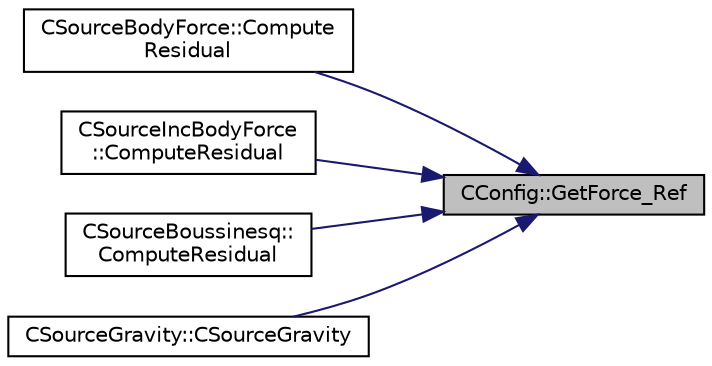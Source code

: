 digraph "CConfig::GetForce_Ref"
{
 // LATEX_PDF_SIZE
  edge [fontname="Helvetica",fontsize="10",labelfontname="Helvetica",labelfontsize="10"];
  node [fontname="Helvetica",fontsize="10",shape=record];
  rankdir="RL";
  Node1 [label="CConfig::GetForce_Ref",height=0.2,width=0.4,color="black", fillcolor="grey75", style="filled", fontcolor="black",tooltip="Get the value of the reference force for non-dimensionalization."];
  Node1 -> Node2 [dir="back",color="midnightblue",fontsize="10",style="solid",fontname="Helvetica"];
  Node2 [label="CSourceBodyForce::Compute\lResidual",height=0.2,width=0.4,color="black", fillcolor="white", style="filled",URL="$classCSourceBodyForce.html#a68f3b0a3ba7258df72b21efa63264ffc",tooltip="Source term integration for a body force."];
  Node1 -> Node3 [dir="back",color="midnightblue",fontsize="10",style="solid",fontname="Helvetica"];
  Node3 [label="CSourceIncBodyForce\l::ComputeResidual",height=0.2,width=0.4,color="black", fillcolor="white", style="filled",URL="$classCSourceIncBodyForce.html#ad78265d109dcc90244223099b5b07cdc",tooltip="Source term integration for a body force."];
  Node1 -> Node4 [dir="back",color="midnightblue",fontsize="10",style="solid",fontname="Helvetica"];
  Node4 [label="CSourceBoussinesq::\lComputeResidual",height=0.2,width=0.4,color="black", fillcolor="white", style="filled",URL="$classCSourceBoussinesq.html#a8dffae04ed4bc034455dd2b4ab6208d9",tooltip="Source term integration for the Boussinesq approximation."];
  Node1 -> Node5 [dir="back",color="midnightblue",fontsize="10",style="solid",fontname="Helvetica"];
  Node5 [label="CSourceGravity::CSourceGravity",height=0.2,width=0.4,color="black", fillcolor="white", style="filled",URL="$classCSourceGravity.html#af7db158530595d3d3ca8f2ca2916299a",tooltip=" "];
}
